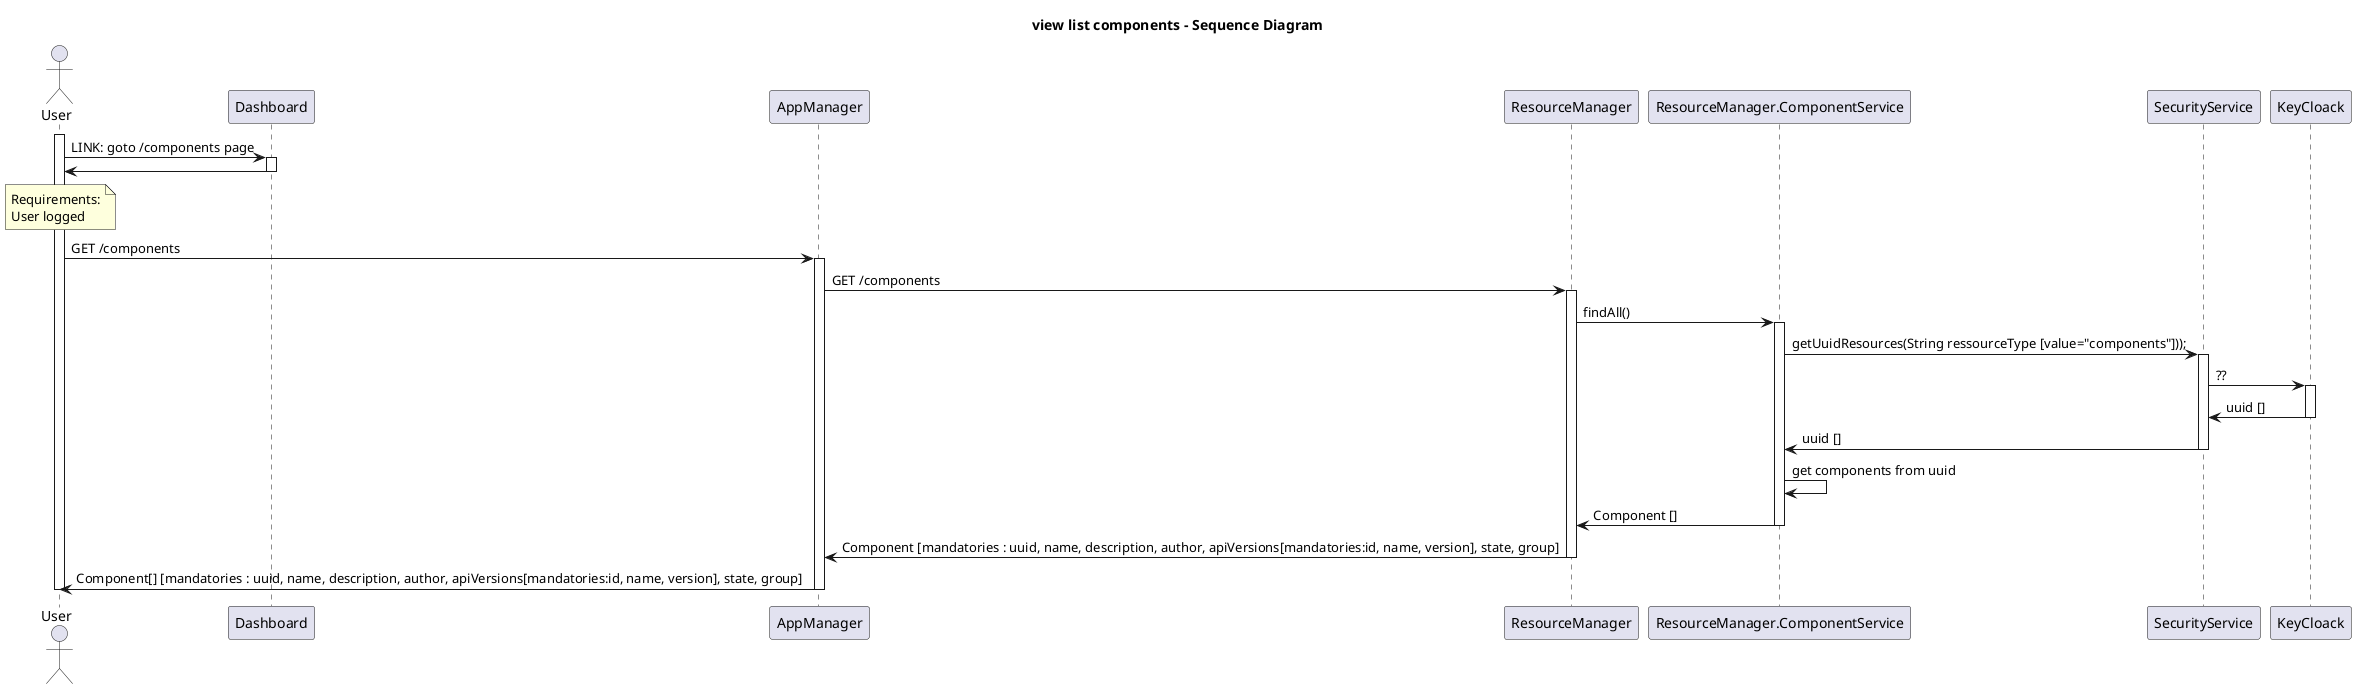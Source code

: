 @startuml
title "view list components - Sequence Diagram"

actor User
'boundary Proxy
participant Dashboard as UI
participant AppManager
participant ResourceManager

activate User
User -> UI: LINK: goto /components page
activate UI
UI -> User:
deactivate UI

note over User
  Requirements:
  User logged
end note

User -> AppManager: GET /components
activate AppManager
AppManager -> ResourceManager: GET /components
activate ResourceManager
ResourceManager -> ResourceManager.ComponentService : findAll()
activate ResourceManager.ComponentService
ResourceManager.ComponentService -> SecurityService : getUuidResources(String ressourceType [value="components"]));
activate SecurityService
SecurityService -> KeyCloack : ??
activate KeyCloack
SecurityService <- KeyCloack : uuid []
deactivate KeyCloack
ResourceManager.ComponentService <- SecurityService : uuid []
deactivate SecurityService
ResourceManager.ComponentService -> ResourceManager.ComponentService: get components from uuid
ResourceManager <- ResourceManager.ComponentService : Component []
deactivate ResourceManager.ComponentService
ResourceManager -> AppManager: Component [mandatories : uuid, name, description, author, apiVersions[mandatories:id, name, version], state, group]
deactivate ResourceManager
AppManager -> User: Component[] [mandatories : uuid, name, description, author, apiVersions[mandatories:id, name, version], state, group]
deactivate AppManager
deactivate User




@enduml